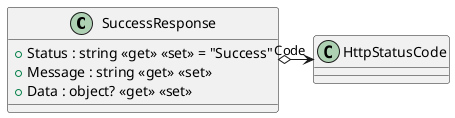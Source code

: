 @startuml
class SuccessResponse {
    + Status : string <<get>> <<set>> = "Success"
    + Message : string <<get>> <<set>>
    + Data : object? <<get>> <<set>>
}
SuccessResponse o-> "Code" HttpStatusCode
@enduml
